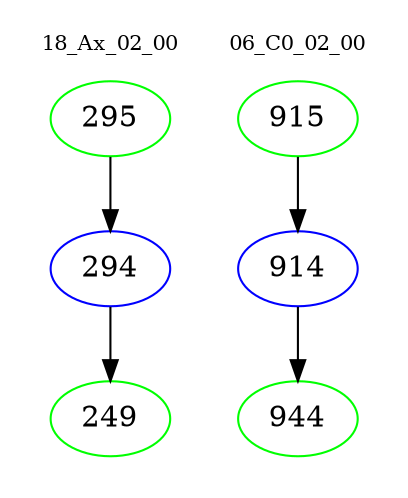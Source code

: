 digraph{
subgraph cluster_0 {
color = white
label = "18_Ax_02_00";
fontsize=10;
T0_295 [label="295", color="green"]
T0_295 -> T0_294 [color="black"]
T0_294 [label="294", color="blue"]
T0_294 -> T0_249 [color="black"]
T0_249 [label="249", color="green"]
}
subgraph cluster_1 {
color = white
label = "06_C0_02_00";
fontsize=10;
T1_915 [label="915", color="green"]
T1_915 -> T1_914 [color="black"]
T1_914 [label="914", color="blue"]
T1_914 -> T1_944 [color="black"]
T1_944 [label="944", color="green"]
}
}
